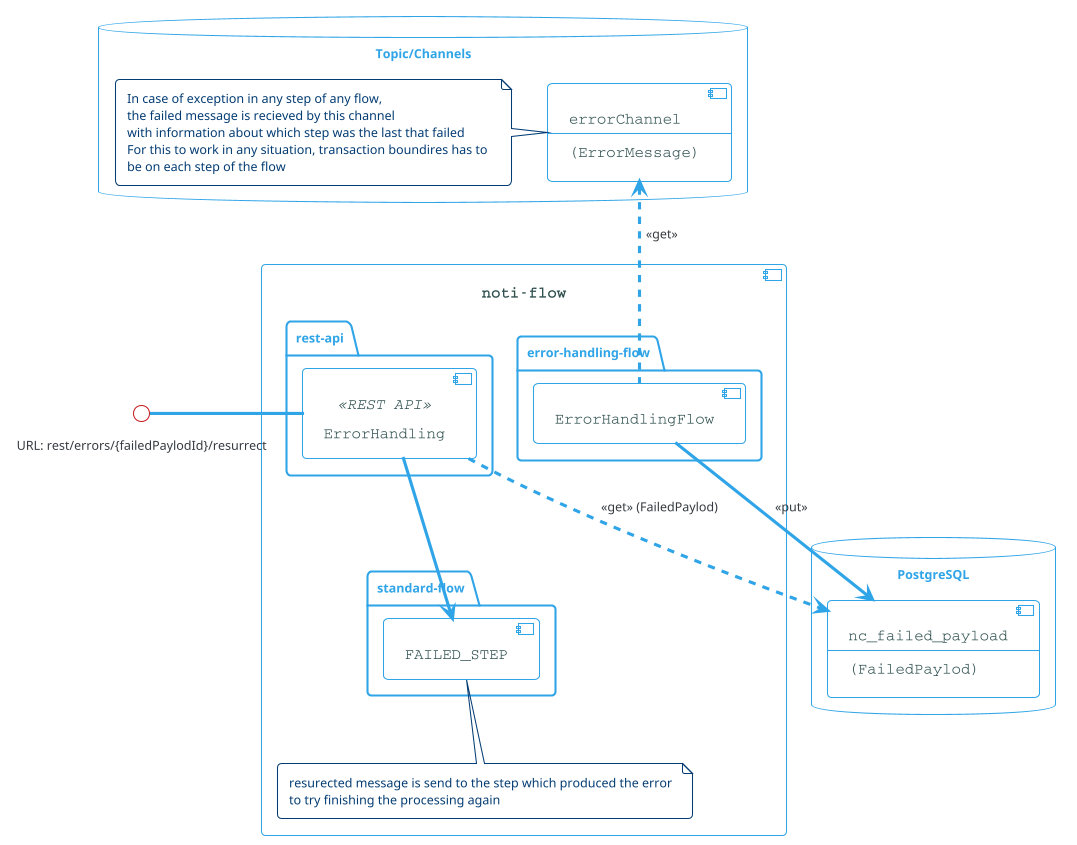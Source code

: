 @startuml
!theme cerulean-outline

skinparam backgroundcolor White
skinparam component {
    BackgroundColor<<user defined>> LightGray
    BorderColor<<user defined>> Gray
    FontColor<<user defined>> Black
    ArrowColor<<get>> #FF6655

    FontColor DarkSlateGray
    FontName Courier
    FontSize 15

    FontSize<<PUB/SUB>> 12
}
    
database "PostgreSQL" {
    component nc_failed_payload [
        nc_failed_payload
        --
        (FailedPaylod)
    ]
}

database "Topic/Channels" {

    component errorChannel [
        errorChannel
        --
        (ErrorMessage)
    ]

    note left of errorChannel 
        In case of exception in any step of any flow, 
        the failed message is recieved by this channel 
        with information about which step was the last that failed
        For this to work in any situation, transaction boundires has to 
        be on each step of the flow
    end note  

}

component [noti-flow] as mainFlow {


    package standard-flow {
        [FAILED_STEP]        
    }

    note bottom of FAILED_STEP 
        resurected message is send to the step which produced the error
        to try finishing the processing again
    end note  

    package rest-api {
        [ErrorHandling]<<REST API>>    

        ErrorHandling .> nc_failed_payload: <<get>> (FailedPaylod)   
        ErrorHandling --> FAILED_STEP
    }

    package error-handling-flow {
         [ErrorHandlingFlow]
        
    }


    ErrorHandlingFlow .u.> errorChannel: <<get>>
    ErrorHandlingFlow --> nc_failed_payload: <<put>>
}

interface "URL: rest/errors/{failedPaylodId}/resurrect" as restErrorResurectInt
ErrorHandling -l- restErrorResurectInt: \t\t\t\t

@enduml